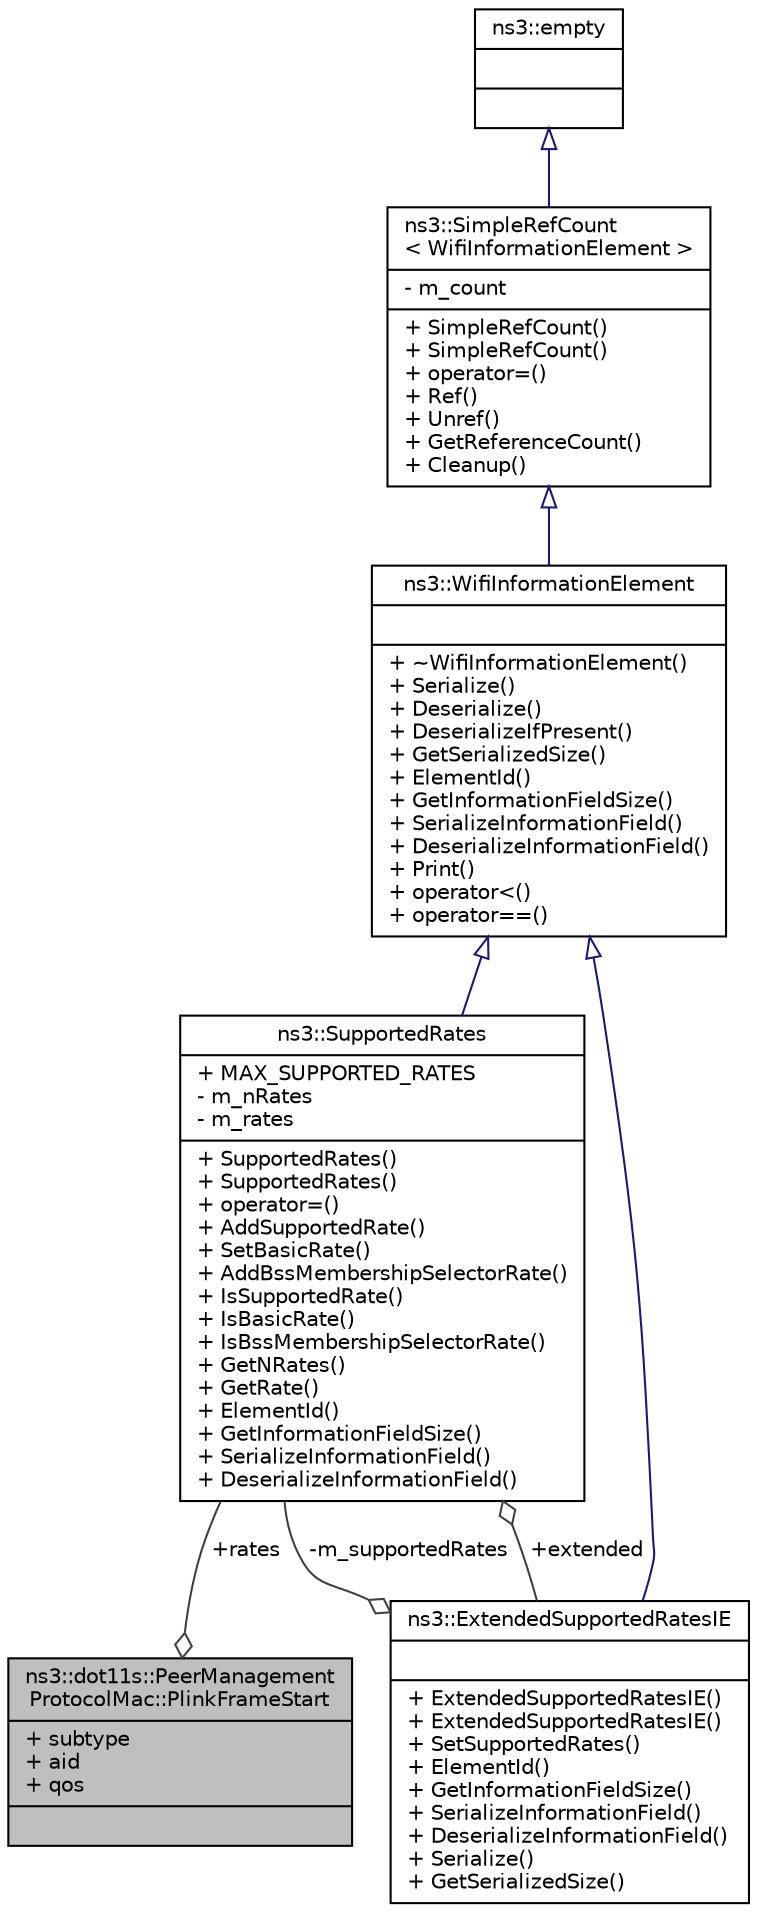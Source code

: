digraph "ns3::dot11s::PeerManagementProtocolMac::PlinkFrameStart"
{
  edge [fontname="Helvetica",fontsize="10",labelfontname="Helvetica",labelfontsize="10"];
  node [fontname="Helvetica",fontsize="10",shape=record];
  Node1 [label="{ns3::dot11s::PeerManagement\lProtocolMac::PlinkFrameStart\n|+ subtype\l+ aid\l+ qos\l|}",height=0.2,width=0.4,color="black", fillcolor="grey75", style="filled", fontcolor="black"];
  Node2 -> Node1 [color="grey25",fontsize="10",style="solid",label=" +rates" ,arrowhead="odiamond"];
  Node2 [label="{ns3::SupportedRates\n|+ MAX_SUPPORTED_RATES\l- m_nRates\l- m_rates\l|+ SupportedRates()\l+ SupportedRates()\l+ operator=()\l+ AddSupportedRate()\l+ SetBasicRate()\l+ AddBssMembershipSelectorRate()\l+ IsSupportedRate()\l+ IsBasicRate()\l+ IsBssMembershipSelectorRate()\l+ GetNRates()\l+ GetRate()\l+ ElementId()\l+ GetInformationFieldSize()\l+ SerializeInformationField()\l+ DeserializeInformationField()\l}",height=0.2,width=0.4,color="black", fillcolor="white", style="filled",URL="$de/de8/classns3_1_1SupportedRates.html",tooltip="The Supported Rates Information ElementThis class knows how to serialise and deserialise the Supporte..."];
  Node3 -> Node2 [dir="back",color="midnightblue",fontsize="10",style="solid",arrowtail="onormal"];
  Node3 [label="{ns3::WifiInformationElement\n||+ ~WifiInformationElement()\l+ Serialize()\l+ Deserialize()\l+ DeserializeIfPresent()\l+ GetSerializedSize()\l+ ElementId()\l+ GetInformationFieldSize()\l+ SerializeInformationField()\l+ DeserializeInformationField()\l+ Print()\l+ operator\<()\l+ operator==()\l}",height=0.2,width=0.4,color="black", fillcolor="white", style="filled",URL="$d4/db6/classns3_1_1WifiInformationElement.html",tooltip="Information element, as defined in 802.11-2007 standardThe IEEE 802.11 standard includes the notion o..."];
  Node4 -> Node3 [dir="back",color="midnightblue",fontsize="10",style="solid",arrowtail="onormal"];
  Node4 [label="{ns3::SimpleRefCount\l\< WifiInformationElement \>\n|- m_count\l|+ SimpleRefCount()\l+ SimpleRefCount()\l+ operator=()\l+ Ref()\l+ Unref()\l+ GetReferenceCount()\l+ Cleanup()\l}",height=0.2,width=0.4,color="black", fillcolor="white", style="filled",URL="$da/da1/classns3_1_1SimpleRefCount.html"];
  Node5 -> Node4 [dir="back",color="midnightblue",fontsize="10",style="solid",arrowtail="onormal"];
  Node5 [label="{ns3::empty\n||}",height=0.2,width=0.4,color="black", fillcolor="white", style="filled",URL="$d9/d6a/classns3_1_1empty.html",tooltip="make Callback use a separate empty type "];
  Node6 -> Node2 [color="grey25",fontsize="10",style="solid",label=" +extended" ,arrowhead="odiamond"];
  Node6 [label="{ns3::ExtendedSupportedRatesIE\n||+ ExtendedSupportedRatesIE()\l+ ExtendedSupportedRatesIE()\l+ SetSupportedRates()\l+ ElementId()\l+ GetInformationFieldSize()\l+ SerializeInformationField()\l+ DeserializeInformationField()\l+ Serialize()\l+ GetSerializedSize()\l}",height=0.2,width=0.4,color="black", fillcolor="white", style="filled",URL="$d9/d48/classns3_1_1ExtendedSupportedRatesIE.html",tooltip="The Extended Supported Rates Information ElementThis class knows how to serialise and deserialise the..."];
  Node3 -> Node6 [dir="back",color="midnightblue",fontsize="10",style="solid",arrowtail="onormal"];
  Node2 -> Node6 [color="grey25",fontsize="10",style="solid",label=" -m_supportedRates" ,arrowhead="odiamond"];
}
